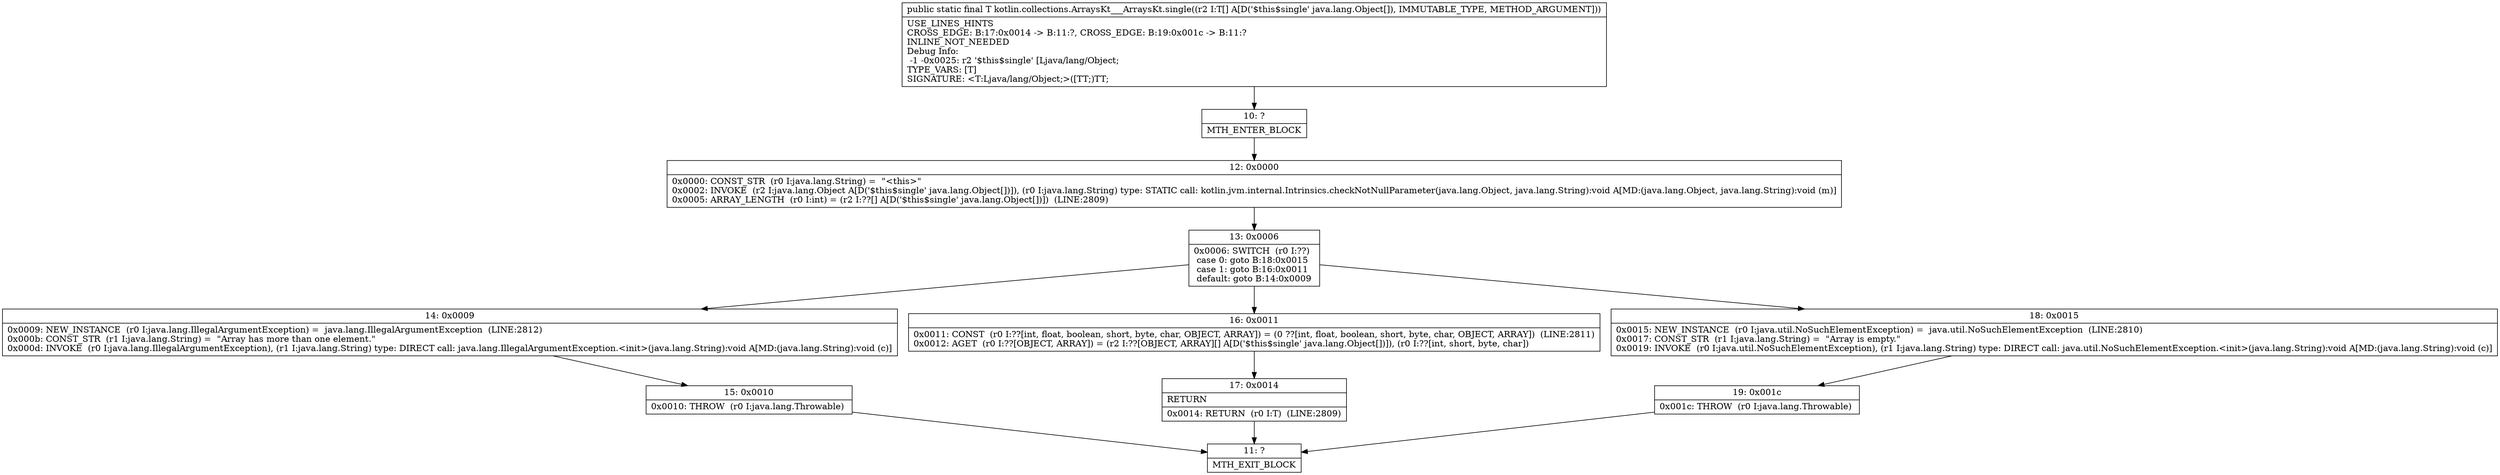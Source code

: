 digraph "CFG forkotlin.collections.ArraysKt___ArraysKt.single([Ljava\/lang\/Object;)Ljava\/lang\/Object;" {
Node_10 [shape=record,label="{10\:\ ?|MTH_ENTER_BLOCK\l}"];
Node_12 [shape=record,label="{12\:\ 0x0000|0x0000: CONST_STR  (r0 I:java.lang.String) =  \"\<this\>\" \l0x0002: INVOKE  (r2 I:java.lang.Object A[D('$this$single' java.lang.Object[])]), (r0 I:java.lang.String) type: STATIC call: kotlin.jvm.internal.Intrinsics.checkNotNullParameter(java.lang.Object, java.lang.String):void A[MD:(java.lang.Object, java.lang.String):void (m)]\l0x0005: ARRAY_LENGTH  (r0 I:int) = (r2 I:??[] A[D('$this$single' java.lang.Object[])])  (LINE:2809)\l}"];
Node_13 [shape=record,label="{13\:\ 0x0006|0x0006: SWITCH  (r0 I:??)\l case 0: goto B:18:0x0015\l case 1: goto B:16:0x0011\l default: goto B:14:0x0009 \l}"];
Node_14 [shape=record,label="{14\:\ 0x0009|0x0009: NEW_INSTANCE  (r0 I:java.lang.IllegalArgumentException) =  java.lang.IllegalArgumentException  (LINE:2812)\l0x000b: CONST_STR  (r1 I:java.lang.String) =  \"Array has more than one element.\" \l0x000d: INVOKE  (r0 I:java.lang.IllegalArgumentException), (r1 I:java.lang.String) type: DIRECT call: java.lang.IllegalArgumentException.\<init\>(java.lang.String):void A[MD:(java.lang.String):void (c)]\l}"];
Node_15 [shape=record,label="{15\:\ 0x0010|0x0010: THROW  (r0 I:java.lang.Throwable) \l}"];
Node_11 [shape=record,label="{11\:\ ?|MTH_EXIT_BLOCK\l}"];
Node_16 [shape=record,label="{16\:\ 0x0011|0x0011: CONST  (r0 I:??[int, float, boolean, short, byte, char, OBJECT, ARRAY]) = (0 ??[int, float, boolean, short, byte, char, OBJECT, ARRAY])  (LINE:2811)\l0x0012: AGET  (r0 I:??[OBJECT, ARRAY]) = (r2 I:??[OBJECT, ARRAY][] A[D('$this$single' java.lang.Object[])]), (r0 I:??[int, short, byte, char]) \l}"];
Node_17 [shape=record,label="{17\:\ 0x0014|RETURN\l|0x0014: RETURN  (r0 I:T)  (LINE:2809)\l}"];
Node_18 [shape=record,label="{18\:\ 0x0015|0x0015: NEW_INSTANCE  (r0 I:java.util.NoSuchElementException) =  java.util.NoSuchElementException  (LINE:2810)\l0x0017: CONST_STR  (r1 I:java.lang.String) =  \"Array is empty.\" \l0x0019: INVOKE  (r0 I:java.util.NoSuchElementException), (r1 I:java.lang.String) type: DIRECT call: java.util.NoSuchElementException.\<init\>(java.lang.String):void A[MD:(java.lang.String):void (c)]\l}"];
Node_19 [shape=record,label="{19\:\ 0x001c|0x001c: THROW  (r0 I:java.lang.Throwable) \l}"];
MethodNode[shape=record,label="{public static final T kotlin.collections.ArraysKt___ArraysKt.single((r2 I:T[] A[D('$this$single' java.lang.Object[]), IMMUTABLE_TYPE, METHOD_ARGUMENT]))  | USE_LINES_HINTS\lCROSS_EDGE: B:17:0x0014 \-\> B:11:?, CROSS_EDGE: B:19:0x001c \-\> B:11:?\lINLINE_NOT_NEEDED\lDebug Info:\l  \-1 \-0x0025: r2 '$this$single' [Ljava\/lang\/Object;\lTYPE_VARS: [T]\lSIGNATURE: \<T:Ljava\/lang\/Object;\>([TT;)TT;\l}"];
MethodNode -> Node_10;Node_10 -> Node_12;
Node_12 -> Node_13;
Node_13 -> Node_14;
Node_13 -> Node_16;
Node_13 -> Node_18;
Node_14 -> Node_15;
Node_15 -> Node_11;
Node_16 -> Node_17;
Node_17 -> Node_11;
Node_18 -> Node_19;
Node_19 -> Node_11;
}

